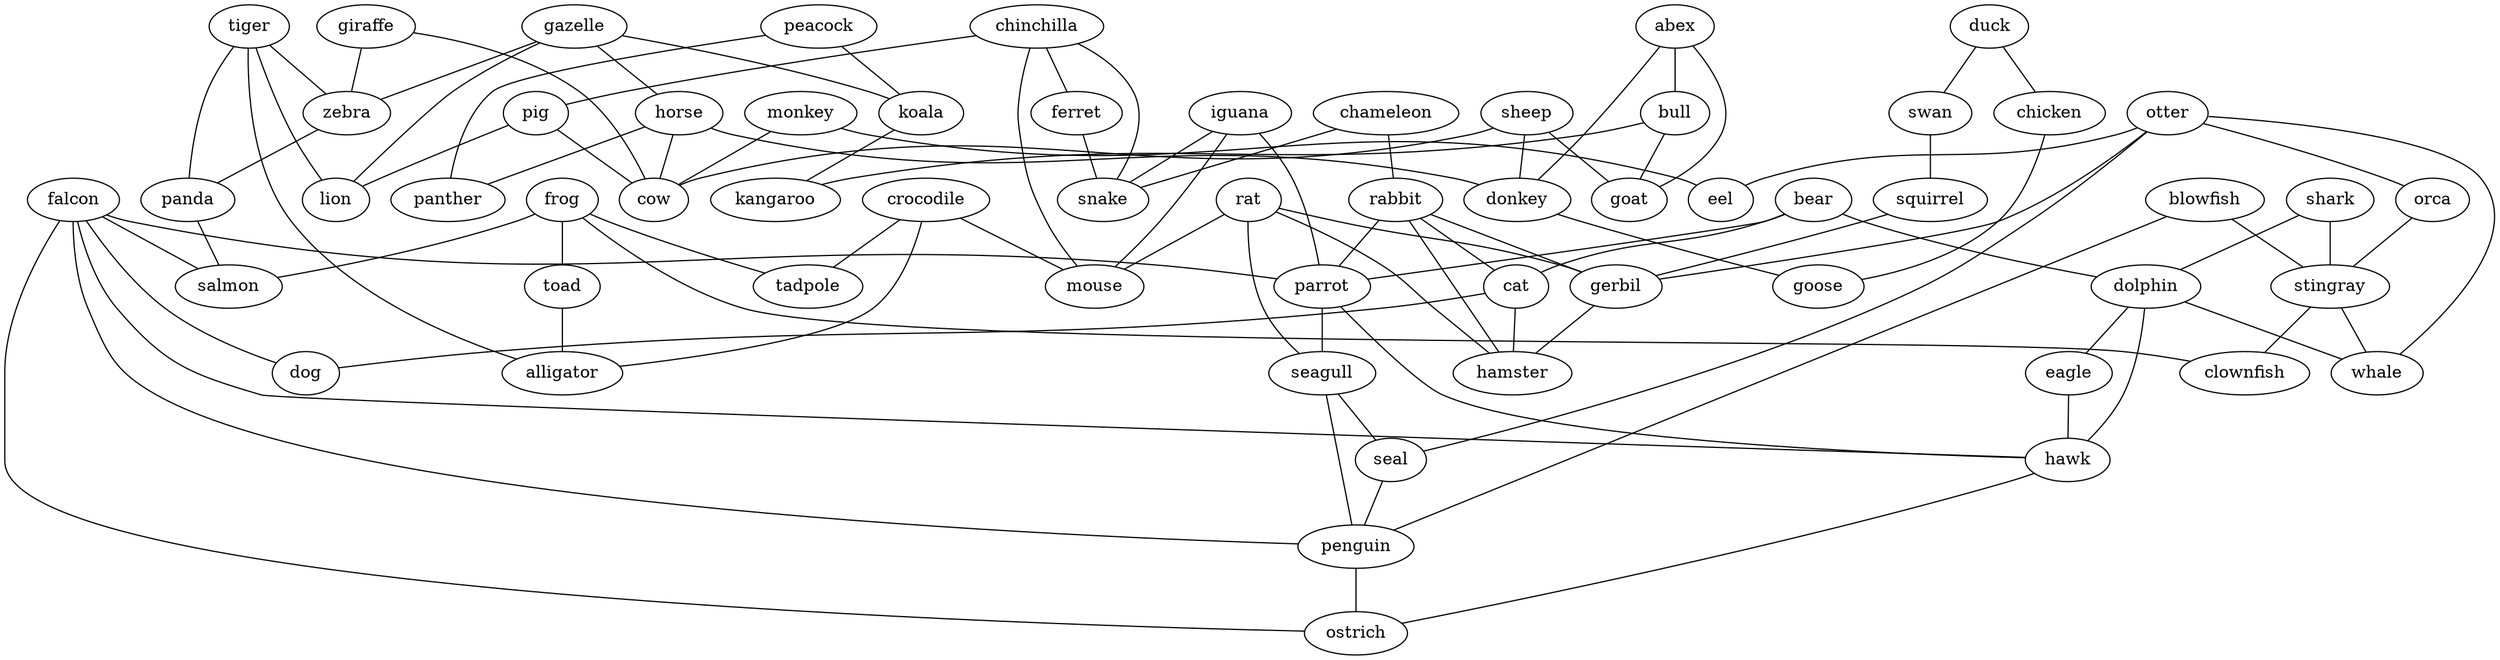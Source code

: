 strict graph G {
peacock;
gazelle;
shark;
abex;
crocodile;
duck;
chicken;
iguana;
sheep;
horse;
monkey;
panther;
swan;
frog;
chinchilla;
squirrel;
chameleon;
bear;
tiger;
ferret;
giraffe;
snake;
rabbit;
bull;
falcon;
otter;
blowfish;
parrot;
rat;
cat;
eel;
seagull;
orca;
donkey;
dolphin;
pig;
goose;
lion;
zebra;
seal;
mouse;
panda;
koala;
tadpole;
stingray;
goat;
eagle;
toad;
kangaroo;
salmon;
clownfish;
whale;
hawk;
gerbil;
penguin;
cow;
dog;
ostrich;
alligator;
hamster;
peacock -- koala  [weight=1];
peacock -- panther  [weight=1];
gazelle -- horse  [weight=1];
gazelle -- koala  [weight=1];
gazelle -- lion  [weight=1];
gazelle -- zebra  [weight=1];
shark -- stingray  [weight=1];
shark -- dolphin  [weight=1];
abex -- donkey  [weight=1];
abex -- goat  [weight=1];
abex -- bull  [weight=1];
crocodile -- alligator  [weight=1];
crocodile -- tadpole  [weight=1];
crocodile -- mouse  [weight=1];
duck -- chicken  [weight=1];
duck -- swan  [weight=1];
chicken -- goose  [weight=1];
iguana -- mouse  [weight=1];
iguana -- snake  [weight=1];
iguana -- parrot  [weight=1];
sheep -- donkey  [weight=1];
sheep -- goat  [weight=1];
sheep -- cow  [weight=1];
horse -- donkey  [weight=1];
horse -- panther  [weight=1];
horse -- cow  [weight=1];
monkey -- eel  [weight=1];
monkey -- cow  [weight=1];
swan -- squirrel  [weight=1];
frog -- toad  [weight=1];
frog -- salmon  [weight=1];
frog -- tadpole  [weight=1];
frog -- clownfish  [weight=1];
chinchilla -- ferret  [weight=1];
chinchilla -- mouse  [weight=1];
chinchilla -- snake  [weight=1];
chinchilla -- pig  [weight=1];
squirrel -- gerbil  [weight=1];
chameleon -- snake  [weight=1];
chameleon -- rabbit  [weight=1];
bear -- dolphin  [weight=1];
bear -- parrot  [weight=1];
bear -- cat  [weight=1];
tiger -- alligator  [weight=1];
tiger -- lion  [weight=1];
tiger -- zebra  [weight=1];
tiger -- panda  [weight=1];
ferret -- snake  [weight=1];
giraffe -- zebra  [weight=1];
giraffe -- cow  [weight=1];
rabbit -- gerbil  [weight=1];
rabbit -- parrot  [weight=1];
rabbit -- cat  [weight=1];
rabbit -- hamster  [weight=1];
bull -- kangaroo  [weight=1];
bull -- goat  [weight=1];
falcon -- parrot  [weight=1];
falcon -- salmon  [weight=1];
falcon -- dog  [weight=1];
falcon -- ostrich  [weight=1];
falcon -- hawk  [weight=1];
falcon -- penguin  [weight=1];
otter -- gerbil  [weight=1];
otter -- seal  [weight=1];
otter -- eel  [weight=1];
otter -- whale  [weight=1];
otter -- orca  [weight=1];
blowfish -- stingray  [weight=1];
blowfish -- penguin  [weight=1];
parrot -- seagull  [weight=1];
parrot -- hawk  [weight=1];
rat -- seagull  [weight=1];
rat -- mouse  [weight=1];
rat -- gerbil  [weight=1];
rat -- hamster  [weight=1];
cat -- dog  [weight=1];
cat -- hamster  [weight=1];
seagull -- penguin  [weight=1];
seagull -- seal  [weight=1];
orca -- stingray  [weight=1];
donkey -- goose  [weight=1];
dolphin -- eagle  [weight=1];
dolphin -- whale  [weight=1];
dolphin -- hawk  [weight=1];
pig -- cow  [weight=1];
pig -- lion  [weight=1];
zebra -- panda  [weight=1];
seal -- penguin  [weight=1];
panda -- salmon  [weight=1];
koala -- kangaroo  [weight=1];
stingray -- clownfish  [weight=1];
stingray -- whale  [weight=1];
eagle -- hawk  [weight=1];
toad -- alligator  [weight=1];
hawk -- ostrich  [weight=1];
gerbil -- hamster  [weight=1];
penguin -- ostrich  [weight=1];
}
